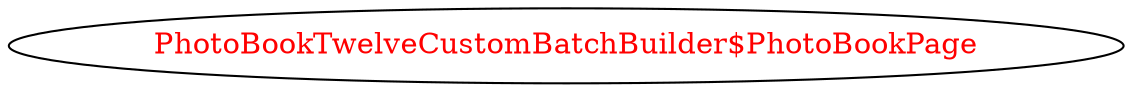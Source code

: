 digraph dependencyGraph {
 concentrate=true;
 ranksep="2.0";
 rankdir="LR"; 
 splines="ortho";
"PhotoBookTwelveCustomBatchBuilder$PhotoBookPage" [fontcolor="red"];
}